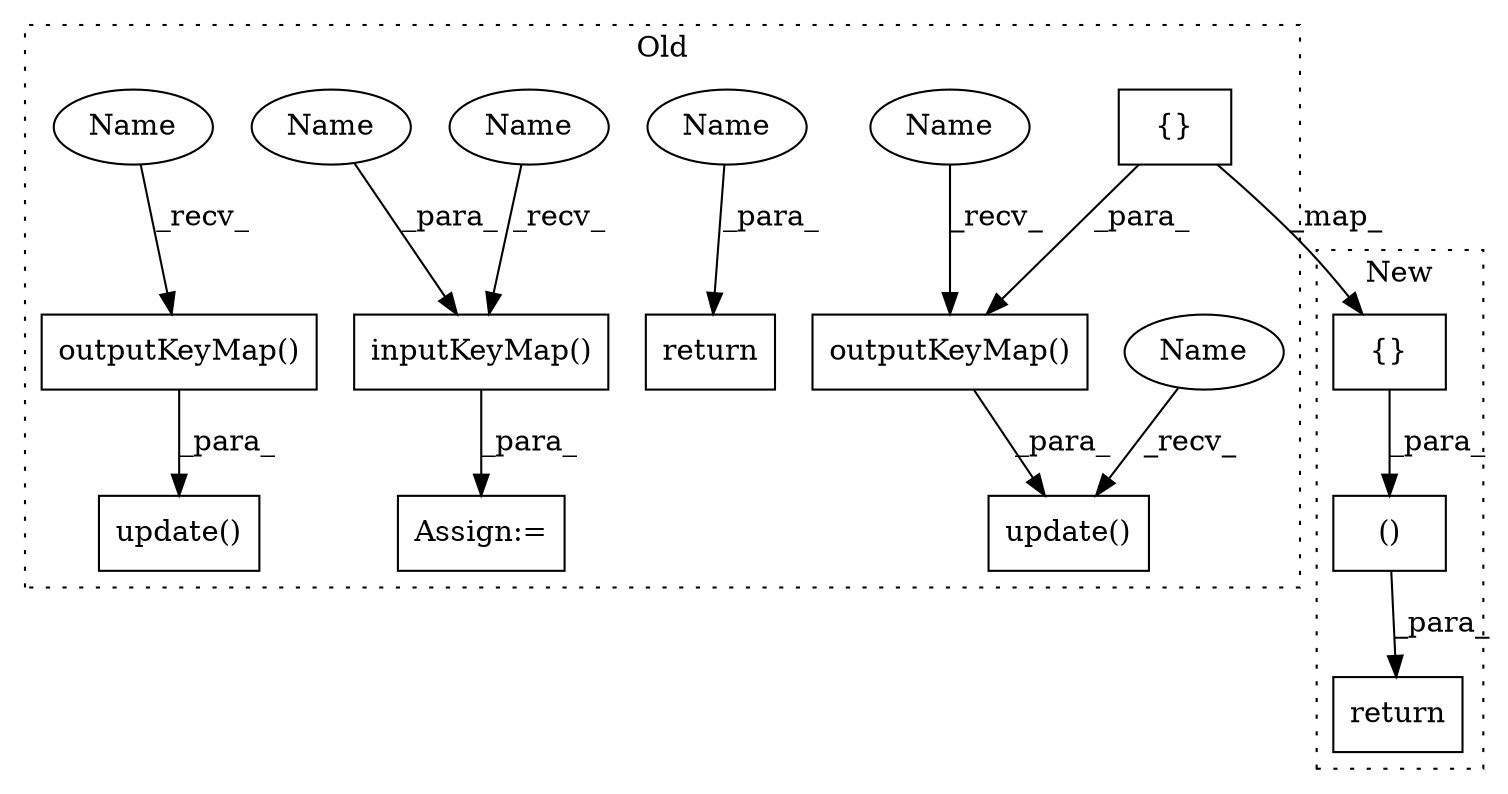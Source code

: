 digraph G {
subgraph cluster0 {
1 [label="outputKeyMap()" a="75" s="7283,7366" l="35,14" shape="box"];
4 [label="inputKeyMap()" a="75" s="6839,6860" l="17,1" shape="box"];
5 [label="return" a="93" s="7458" l="7" shape="box"];
6 [label="update()" a="75" s="7252,7380" l="31,10" shape="box"];
7 [label="outputKeyMap()" a="75" s="7411,7447" l="18,1" shape="box"];
8 [label="update()" a="75" s="7399,7448" l="12,1" shape="box"];
10 [label="{}" a="95" s="7429,7446" l="1,1" shape="box"];
11 [label="Assign:=" a="68" s="6836" l="3" shape="box"];
12 [label="Name" a="87" s="7399" l="4" shape="ellipse"];
13 [label="Name" a="87" s="7465" l="4" shape="ellipse"];
14 [label="Name" a="87" s="6856" l="4" shape="ellipse"];
15 [label="Name" a="87" s="6839" l="4" shape="ellipse"];
16 [label="Name" a="87" s="7411" l="4" shape="ellipse"];
17 [label="Name" a="87" s="7283" l="4" shape="ellipse"];
label = "Old";
style="dotted";
}
subgraph cluster1 {
2 [label="return" a="93" s="7314" l="7" shape="box"];
3 [label="()" a="54" s="7339" l="50" shape="box"];
9 [label="{}" a="95" s="7321,7338" l="1,1" shape="box"];
label = "New";
style="dotted";
}
1 -> 6 [label="_para_"];
3 -> 2 [label="_para_"];
4 -> 11 [label="_para_"];
7 -> 8 [label="_para_"];
9 -> 3 [label="_para_"];
10 -> 7 [label="_para_"];
10 -> 9 [label="_map_"];
12 -> 8 [label="_recv_"];
13 -> 5 [label="_para_"];
14 -> 4 [label="_para_"];
15 -> 4 [label="_recv_"];
16 -> 7 [label="_recv_"];
17 -> 1 [label="_recv_"];
}